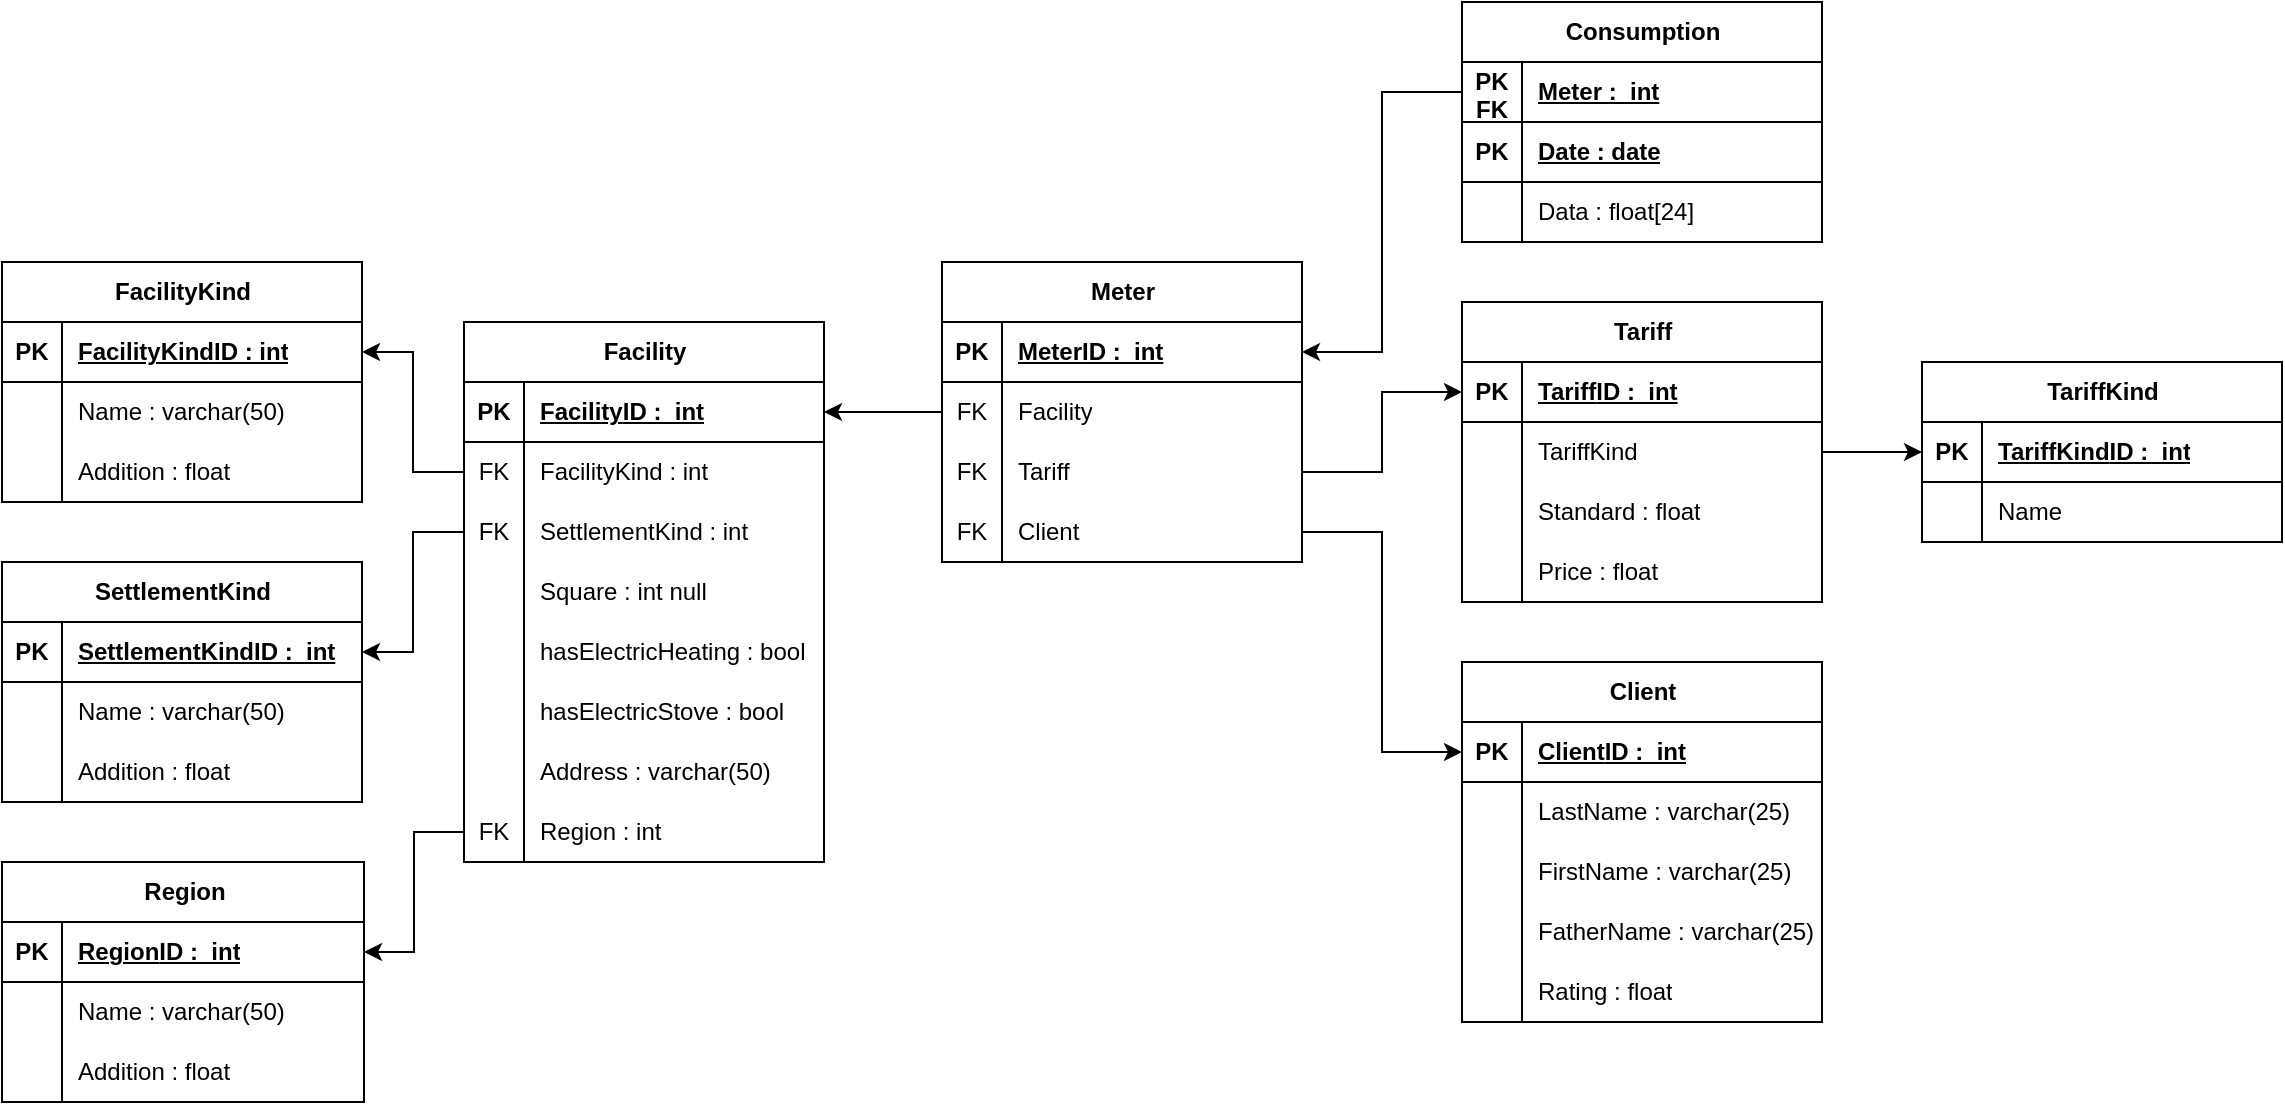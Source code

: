 <mxfile version="24.7.17">
  <diagram name="Page-1" id="UQAbrRhBFyE455EiZPn5">
    <mxGraphModel dx="1886" dy="937" grid="1" gridSize="10" guides="1" tooltips="1" connect="1" arrows="1" fold="1" page="1" pageScale="1" pageWidth="1500" pageHeight="750" math="0" shadow="0">
      <root>
        <mxCell id="0" />
        <mxCell id="1" parent="0" />
        <mxCell id="2frDfOVGA45sdKtEzAZR-1" value="Facility" style="shape=table;startSize=30;container=1;collapsible=1;childLayout=tableLayout;fixedRows=1;rowLines=0;fontStyle=1;align=center;resizeLast=1;html=1;" parent="1" vertex="1">
          <mxGeometry x="391" y="240" width="180" height="270" as="geometry" />
        </mxCell>
        <mxCell id="2frDfOVGA45sdKtEzAZR-2" value="" style="shape=tableRow;horizontal=0;startSize=0;swimlaneHead=0;swimlaneBody=0;fillColor=none;collapsible=0;dropTarget=0;points=[[0,0.5],[1,0.5]];portConstraint=eastwest;top=0;left=0;right=0;bottom=1;" parent="2frDfOVGA45sdKtEzAZR-1" vertex="1">
          <mxGeometry y="30" width="180" height="30" as="geometry" />
        </mxCell>
        <mxCell id="2frDfOVGA45sdKtEzAZR-3" value="PK" style="shape=partialRectangle;connectable=0;fillColor=none;top=0;left=0;bottom=0;right=0;fontStyle=1;overflow=hidden;whiteSpace=wrap;html=1;" parent="2frDfOVGA45sdKtEzAZR-2" vertex="1">
          <mxGeometry width="30" height="30" as="geometry">
            <mxRectangle width="30" height="30" as="alternateBounds" />
          </mxGeometry>
        </mxCell>
        <mxCell id="2frDfOVGA45sdKtEzAZR-4" value="&lt;span style=&quot;text-align: center; text-wrap: nowrap;&quot;&gt;Facility&lt;/span&gt;ID :&amp;nbsp;&amp;nbsp;int" style="shape=partialRectangle;connectable=0;fillColor=none;top=0;left=0;bottom=0;right=0;align=left;spacingLeft=6;fontStyle=5;overflow=hidden;whiteSpace=wrap;html=1;" parent="2frDfOVGA45sdKtEzAZR-2" vertex="1">
          <mxGeometry x="30" width="150" height="30" as="geometry">
            <mxRectangle width="150" height="30" as="alternateBounds" />
          </mxGeometry>
        </mxCell>
        <mxCell id="2frDfOVGA45sdKtEzAZR-127" style="shape=tableRow;horizontal=0;startSize=0;swimlaneHead=0;swimlaneBody=0;fillColor=none;collapsible=0;dropTarget=0;points=[[0,0.5],[1,0.5]];portConstraint=eastwest;top=0;left=0;right=0;bottom=0;" parent="2frDfOVGA45sdKtEzAZR-1" vertex="1">
          <mxGeometry y="60" width="180" height="30" as="geometry" />
        </mxCell>
        <mxCell id="2frDfOVGA45sdKtEzAZR-128" value="FK" style="shape=partialRectangle;connectable=0;fillColor=none;top=0;left=0;bottom=0;right=0;editable=1;overflow=hidden;whiteSpace=wrap;html=1;" parent="2frDfOVGA45sdKtEzAZR-127" vertex="1">
          <mxGeometry width="30" height="30" as="geometry">
            <mxRectangle width="30" height="30" as="alternateBounds" />
          </mxGeometry>
        </mxCell>
        <mxCell id="2frDfOVGA45sdKtEzAZR-129" value="&lt;span style=&quot;text-align: center; text-wrap: nowrap;&quot;&gt;FacilityKind&lt;/span&gt;&amp;nbsp;: int" style="shape=partialRectangle;connectable=0;fillColor=none;top=0;left=0;bottom=0;right=0;align=left;spacingLeft=6;overflow=hidden;whiteSpace=wrap;html=1;" parent="2frDfOVGA45sdKtEzAZR-127" vertex="1">
          <mxGeometry x="30" width="150" height="30" as="geometry">
            <mxRectangle width="150" height="30" as="alternateBounds" />
          </mxGeometry>
        </mxCell>
        <mxCell id="2frDfOVGA45sdKtEzAZR-130" style="shape=tableRow;horizontal=0;startSize=0;swimlaneHead=0;swimlaneBody=0;fillColor=none;collapsible=0;dropTarget=0;points=[[0,0.5],[1,0.5]];portConstraint=eastwest;top=0;left=0;right=0;bottom=0;" parent="2frDfOVGA45sdKtEzAZR-1" vertex="1">
          <mxGeometry y="90" width="180" height="30" as="geometry" />
        </mxCell>
        <mxCell id="2frDfOVGA45sdKtEzAZR-131" value="FK" style="shape=partialRectangle;connectable=0;fillColor=none;top=0;left=0;bottom=0;right=0;editable=1;overflow=hidden;whiteSpace=wrap;html=1;" parent="2frDfOVGA45sdKtEzAZR-130" vertex="1">
          <mxGeometry width="30" height="30" as="geometry">
            <mxRectangle width="30" height="30" as="alternateBounds" />
          </mxGeometry>
        </mxCell>
        <mxCell id="2frDfOVGA45sdKtEzAZR-132" value="SettlementKind : int" style="shape=partialRectangle;connectable=0;fillColor=none;top=0;left=0;bottom=0;right=0;align=left;spacingLeft=6;overflow=hidden;whiteSpace=wrap;html=1;" parent="2frDfOVGA45sdKtEzAZR-130" vertex="1">
          <mxGeometry x="30" width="150" height="30" as="geometry">
            <mxRectangle width="150" height="30" as="alternateBounds" />
          </mxGeometry>
        </mxCell>
        <mxCell id="2frDfOVGA45sdKtEzAZR-11" value="" style="shape=tableRow;horizontal=0;startSize=0;swimlaneHead=0;swimlaneBody=0;fillColor=none;collapsible=0;dropTarget=0;points=[[0,0.5],[1,0.5]];portConstraint=eastwest;top=0;left=0;right=0;bottom=0;" parent="2frDfOVGA45sdKtEzAZR-1" vertex="1">
          <mxGeometry y="120" width="180" height="30" as="geometry" />
        </mxCell>
        <mxCell id="2frDfOVGA45sdKtEzAZR-12" value="" style="shape=partialRectangle;connectable=0;fillColor=none;top=0;left=0;bottom=0;right=0;editable=1;overflow=hidden;whiteSpace=wrap;html=1;" parent="2frDfOVGA45sdKtEzAZR-11" vertex="1">
          <mxGeometry width="30" height="30" as="geometry">
            <mxRectangle width="30" height="30" as="alternateBounds" />
          </mxGeometry>
        </mxCell>
        <mxCell id="2frDfOVGA45sdKtEzAZR-13" value="Square : int null" style="shape=partialRectangle;connectable=0;fillColor=none;top=0;left=0;bottom=0;right=0;align=left;spacingLeft=6;overflow=hidden;whiteSpace=wrap;html=1;" parent="2frDfOVGA45sdKtEzAZR-11" vertex="1">
          <mxGeometry x="30" width="150" height="30" as="geometry">
            <mxRectangle width="150" height="30" as="alternateBounds" />
          </mxGeometry>
        </mxCell>
        <mxCell id="YYOuFZ6g-Lg_segpM39G-59" style="shape=tableRow;horizontal=0;startSize=0;swimlaneHead=0;swimlaneBody=0;fillColor=none;collapsible=0;dropTarget=0;points=[[0,0.5],[1,0.5]];portConstraint=eastwest;top=0;left=0;right=0;bottom=0;" parent="2frDfOVGA45sdKtEzAZR-1" vertex="1">
          <mxGeometry y="150" width="180" height="30" as="geometry" />
        </mxCell>
        <mxCell id="YYOuFZ6g-Lg_segpM39G-60" style="shape=partialRectangle;connectable=0;fillColor=none;top=0;left=0;bottom=0;right=0;editable=1;overflow=hidden;whiteSpace=wrap;html=1;" parent="YYOuFZ6g-Lg_segpM39G-59" vertex="1">
          <mxGeometry width="30" height="30" as="geometry">
            <mxRectangle width="30" height="30" as="alternateBounds" />
          </mxGeometry>
        </mxCell>
        <mxCell id="YYOuFZ6g-Lg_segpM39G-61" value="hasElectricHeating : bool" style="shape=partialRectangle;connectable=0;fillColor=none;top=0;left=0;bottom=0;right=0;align=left;spacingLeft=6;overflow=hidden;whiteSpace=wrap;html=1;" parent="YYOuFZ6g-Lg_segpM39G-59" vertex="1">
          <mxGeometry x="30" width="150" height="30" as="geometry">
            <mxRectangle width="150" height="30" as="alternateBounds" />
          </mxGeometry>
        </mxCell>
        <mxCell id="YYOuFZ6g-Lg_segpM39G-56" style="shape=tableRow;horizontal=0;startSize=0;swimlaneHead=0;swimlaneBody=0;fillColor=none;collapsible=0;dropTarget=0;points=[[0,0.5],[1,0.5]];portConstraint=eastwest;top=0;left=0;right=0;bottom=0;" parent="2frDfOVGA45sdKtEzAZR-1" vertex="1">
          <mxGeometry y="180" width="180" height="30" as="geometry" />
        </mxCell>
        <mxCell id="YYOuFZ6g-Lg_segpM39G-57" style="shape=partialRectangle;connectable=0;fillColor=none;top=0;left=0;bottom=0;right=0;editable=1;overflow=hidden;whiteSpace=wrap;html=1;" parent="YYOuFZ6g-Lg_segpM39G-56" vertex="1">
          <mxGeometry width="30" height="30" as="geometry">
            <mxRectangle width="30" height="30" as="alternateBounds" />
          </mxGeometry>
        </mxCell>
        <mxCell id="YYOuFZ6g-Lg_segpM39G-58" value="hasElectricStove : bool" style="shape=partialRectangle;connectable=0;fillColor=none;top=0;left=0;bottom=0;right=0;align=left;spacingLeft=6;overflow=hidden;whiteSpace=wrap;html=1;" parent="YYOuFZ6g-Lg_segpM39G-56" vertex="1">
          <mxGeometry x="30" width="150" height="30" as="geometry">
            <mxRectangle width="150" height="30" as="alternateBounds" />
          </mxGeometry>
        </mxCell>
        <mxCell id="2frDfOVGA45sdKtEzAZR-8" value="" style="shape=tableRow;horizontal=0;startSize=0;swimlaneHead=0;swimlaneBody=0;fillColor=none;collapsible=0;dropTarget=0;points=[[0,0.5],[1,0.5]];portConstraint=eastwest;top=0;left=0;right=0;bottom=0;" parent="2frDfOVGA45sdKtEzAZR-1" vertex="1">
          <mxGeometry y="210" width="180" height="30" as="geometry" />
        </mxCell>
        <mxCell id="2frDfOVGA45sdKtEzAZR-9" value="" style="shape=partialRectangle;connectable=0;fillColor=none;top=0;left=0;bottom=0;right=0;editable=1;overflow=hidden;whiteSpace=wrap;html=1;" parent="2frDfOVGA45sdKtEzAZR-8" vertex="1">
          <mxGeometry width="30" height="30" as="geometry">
            <mxRectangle width="30" height="30" as="alternateBounds" />
          </mxGeometry>
        </mxCell>
        <mxCell id="2frDfOVGA45sdKtEzAZR-10" value="Address : varchar(50)" style="shape=partialRectangle;connectable=0;fillColor=none;top=0;left=0;bottom=0;right=0;align=left;spacingLeft=6;overflow=hidden;whiteSpace=wrap;html=1;" parent="2frDfOVGA45sdKtEzAZR-8" vertex="1">
          <mxGeometry x="30" width="150" height="30" as="geometry">
            <mxRectangle width="150" height="30" as="alternateBounds" />
          </mxGeometry>
        </mxCell>
        <mxCell id="YYOuFZ6g-Lg_segpM39G-45" style="shape=tableRow;horizontal=0;startSize=0;swimlaneHead=0;swimlaneBody=0;fillColor=none;collapsible=0;dropTarget=0;points=[[0,0.5],[1,0.5]];portConstraint=eastwest;top=0;left=0;right=0;bottom=0;" parent="2frDfOVGA45sdKtEzAZR-1" vertex="1">
          <mxGeometry y="240" width="180" height="30" as="geometry" />
        </mxCell>
        <mxCell id="YYOuFZ6g-Lg_segpM39G-46" value="FK" style="shape=partialRectangle;connectable=0;fillColor=none;top=0;left=0;bottom=0;right=0;editable=1;overflow=hidden;whiteSpace=wrap;html=1;" parent="YYOuFZ6g-Lg_segpM39G-45" vertex="1">
          <mxGeometry width="30" height="30" as="geometry">
            <mxRectangle width="30" height="30" as="alternateBounds" />
          </mxGeometry>
        </mxCell>
        <mxCell id="YYOuFZ6g-Lg_segpM39G-47" value="Region : int" style="shape=partialRectangle;connectable=0;fillColor=none;top=0;left=0;bottom=0;right=0;align=left;spacingLeft=6;overflow=hidden;whiteSpace=wrap;html=1;" parent="YYOuFZ6g-Lg_segpM39G-45" vertex="1">
          <mxGeometry x="30" width="150" height="30" as="geometry">
            <mxRectangle width="150" height="30" as="alternateBounds" />
          </mxGeometry>
        </mxCell>
        <mxCell id="2frDfOVGA45sdKtEzAZR-14" value="Client" style="shape=table;startSize=30;container=1;collapsible=1;childLayout=tableLayout;fixedRows=1;rowLines=0;fontStyle=1;align=center;resizeLast=1;html=1;" parent="1" vertex="1">
          <mxGeometry x="890" y="410" width="180" height="180" as="geometry" />
        </mxCell>
        <mxCell id="2frDfOVGA45sdKtEzAZR-15" value="" style="shape=tableRow;horizontal=0;startSize=0;swimlaneHead=0;swimlaneBody=0;fillColor=none;collapsible=0;dropTarget=0;points=[[0,0.5],[1,0.5]];portConstraint=eastwest;top=0;left=0;right=0;bottom=1;" parent="2frDfOVGA45sdKtEzAZR-14" vertex="1">
          <mxGeometry y="30" width="180" height="30" as="geometry" />
        </mxCell>
        <mxCell id="2frDfOVGA45sdKtEzAZR-16" value="PK" style="shape=partialRectangle;connectable=0;fillColor=none;top=0;left=0;bottom=0;right=0;fontStyle=1;overflow=hidden;whiteSpace=wrap;html=1;" parent="2frDfOVGA45sdKtEzAZR-15" vertex="1">
          <mxGeometry width="30" height="30" as="geometry">
            <mxRectangle width="30" height="30" as="alternateBounds" />
          </mxGeometry>
        </mxCell>
        <mxCell id="2frDfOVGA45sdKtEzAZR-17" value="&lt;span style=&quot;text-align: center; text-wrap: nowrap;&quot;&gt;Client&lt;/span&gt;ID :&amp;nbsp;&amp;nbsp;int" style="shape=partialRectangle;connectable=0;fillColor=none;top=0;left=0;bottom=0;right=0;align=left;spacingLeft=6;fontStyle=5;overflow=hidden;whiteSpace=wrap;html=1;" parent="2frDfOVGA45sdKtEzAZR-15" vertex="1">
          <mxGeometry x="30" width="150" height="30" as="geometry">
            <mxRectangle width="150" height="30" as="alternateBounds" />
          </mxGeometry>
        </mxCell>
        <mxCell id="CXn5v3xnZE6HVGpQ3dWb-7" style="shape=tableRow;horizontal=0;startSize=0;swimlaneHead=0;swimlaneBody=0;fillColor=none;collapsible=0;dropTarget=0;points=[[0,0.5],[1,0.5]];portConstraint=eastwest;top=0;left=0;right=0;bottom=0;" parent="2frDfOVGA45sdKtEzAZR-14" vertex="1">
          <mxGeometry y="60" width="180" height="30" as="geometry" />
        </mxCell>
        <mxCell id="CXn5v3xnZE6HVGpQ3dWb-8" style="shape=partialRectangle;connectable=0;fillColor=none;top=0;left=0;bottom=0;right=0;editable=1;overflow=hidden;whiteSpace=wrap;html=1;" parent="CXn5v3xnZE6HVGpQ3dWb-7" vertex="1">
          <mxGeometry width="30" height="30" as="geometry">
            <mxRectangle width="30" height="30" as="alternateBounds" />
          </mxGeometry>
        </mxCell>
        <mxCell id="CXn5v3xnZE6HVGpQ3dWb-9" value="LastName : varchar(25)" style="shape=partialRectangle;connectable=0;fillColor=none;top=0;left=0;bottom=0;right=0;align=left;spacingLeft=6;overflow=hidden;whiteSpace=wrap;html=1;" parent="CXn5v3xnZE6HVGpQ3dWb-7" vertex="1">
          <mxGeometry x="30" width="150" height="30" as="geometry">
            <mxRectangle width="150" height="30" as="alternateBounds" />
          </mxGeometry>
        </mxCell>
        <mxCell id="CXn5v3xnZE6HVGpQ3dWb-4" style="shape=tableRow;horizontal=0;startSize=0;swimlaneHead=0;swimlaneBody=0;fillColor=none;collapsible=0;dropTarget=0;points=[[0,0.5],[1,0.5]];portConstraint=eastwest;top=0;left=0;right=0;bottom=0;" parent="2frDfOVGA45sdKtEzAZR-14" vertex="1">
          <mxGeometry y="90" width="180" height="30" as="geometry" />
        </mxCell>
        <mxCell id="CXn5v3xnZE6HVGpQ3dWb-5" style="shape=partialRectangle;connectable=0;fillColor=none;top=0;left=0;bottom=0;right=0;editable=1;overflow=hidden;whiteSpace=wrap;html=1;" parent="CXn5v3xnZE6HVGpQ3dWb-4" vertex="1">
          <mxGeometry width="30" height="30" as="geometry">
            <mxRectangle width="30" height="30" as="alternateBounds" />
          </mxGeometry>
        </mxCell>
        <mxCell id="CXn5v3xnZE6HVGpQ3dWb-6" value="FirstName : varchar(25)" style="shape=partialRectangle;connectable=0;fillColor=none;top=0;left=0;bottom=0;right=0;align=left;spacingLeft=6;overflow=hidden;whiteSpace=wrap;html=1;" parent="CXn5v3xnZE6HVGpQ3dWb-4" vertex="1">
          <mxGeometry x="30" width="150" height="30" as="geometry">
            <mxRectangle width="150" height="30" as="alternateBounds" />
          </mxGeometry>
        </mxCell>
        <mxCell id="CXn5v3xnZE6HVGpQ3dWb-1" style="shape=tableRow;horizontal=0;startSize=0;swimlaneHead=0;swimlaneBody=0;fillColor=none;collapsible=0;dropTarget=0;points=[[0,0.5],[1,0.5]];portConstraint=eastwest;top=0;left=0;right=0;bottom=0;" parent="2frDfOVGA45sdKtEzAZR-14" vertex="1">
          <mxGeometry y="120" width="180" height="30" as="geometry" />
        </mxCell>
        <mxCell id="CXn5v3xnZE6HVGpQ3dWb-2" style="shape=partialRectangle;connectable=0;fillColor=none;top=0;left=0;bottom=0;right=0;editable=1;overflow=hidden;whiteSpace=wrap;html=1;" parent="CXn5v3xnZE6HVGpQ3dWb-1" vertex="1">
          <mxGeometry width="30" height="30" as="geometry">
            <mxRectangle width="30" height="30" as="alternateBounds" />
          </mxGeometry>
        </mxCell>
        <mxCell id="CXn5v3xnZE6HVGpQ3dWb-3" value="FatherName : varchar(25)" style="shape=partialRectangle;connectable=0;fillColor=none;top=0;left=0;bottom=0;right=0;align=left;spacingLeft=6;overflow=hidden;whiteSpace=wrap;html=1;" parent="CXn5v3xnZE6HVGpQ3dWb-1" vertex="1">
          <mxGeometry x="30" width="150" height="30" as="geometry">
            <mxRectangle width="150" height="30" as="alternateBounds" />
          </mxGeometry>
        </mxCell>
        <mxCell id="2frDfOVGA45sdKtEzAZR-21" value="" style="shape=tableRow;horizontal=0;startSize=0;swimlaneHead=0;swimlaneBody=0;fillColor=none;collapsible=0;dropTarget=0;points=[[0,0.5],[1,0.5]];portConstraint=eastwest;top=0;left=0;right=0;bottom=0;" parent="2frDfOVGA45sdKtEzAZR-14" vertex="1">
          <mxGeometry y="150" width="180" height="30" as="geometry" />
        </mxCell>
        <mxCell id="2frDfOVGA45sdKtEzAZR-22" value="" style="shape=partialRectangle;connectable=0;fillColor=none;top=0;left=0;bottom=0;right=0;editable=1;overflow=hidden;whiteSpace=wrap;html=1;" parent="2frDfOVGA45sdKtEzAZR-21" vertex="1">
          <mxGeometry width="30" height="30" as="geometry">
            <mxRectangle width="30" height="30" as="alternateBounds" />
          </mxGeometry>
        </mxCell>
        <mxCell id="2frDfOVGA45sdKtEzAZR-23" value="Rating : float" style="shape=partialRectangle;connectable=0;fillColor=none;top=0;left=0;bottom=0;right=0;align=left;spacingLeft=6;overflow=hidden;whiteSpace=wrap;html=1;" parent="2frDfOVGA45sdKtEzAZR-21" vertex="1">
          <mxGeometry x="30" width="150" height="30" as="geometry">
            <mxRectangle width="150" height="30" as="alternateBounds" />
          </mxGeometry>
        </mxCell>
        <mxCell id="2frDfOVGA45sdKtEzAZR-27" value="&lt;span style=&quot;background-color: initial;&quot;&gt;Meter&lt;/span&gt;" style="shape=table;startSize=30;container=1;collapsible=1;childLayout=tableLayout;fixedRows=1;rowLines=0;fontStyle=1;align=center;resizeLast=1;html=1;" parent="1" vertex="1">
          <mxGeometry x="630" y="210" width="180" height="150" as="geometry" />
        </mxCell>
        <mxCell id="2frDfOVGA45sdKtEzAZR-28" value="" style="shape=tableRow;horizontal=0;startSize=0;swimlaneHead=0;swimlaneBody=0;fillColor=none;collapsible=0;dropTarget=0;points=[[0,0.5],[1,0.5]];portConstraint=eastwest;top=0;left=0;right=0;bottom=1;" parent="2frDfOVGA45sdKtEzAZR-27" vertex="1">
          <mxGeometry y="30" width="180" height="30" as="geometry" />
        </mxCell>
        <mxCell id="2frDfOVGA45sdKtEzAZR-29" value="PK" style="shape=partialRectangle;connectable=0;fillColor=none;top=0;left=0;bottom=0;right=0;fontStyle=1;overflow=hidden;whiteSpace=wrap;html=1;" parent="2frDfOVGA45sdKtEzAZR-28" vertex="1">
          <mxGeometry width="30" height="30" as="geometry">
            <mxRectangle width="30" height="30" as="alternateBounds" />
          </mxGeometry>
        </mxCell>
        <mxCell id="2frDfOVGA45sdKtEzAZR-30" value="&lt;span style=&quot;text-align: center; text-wrap: nowrap;&quot;&gt;Meter&lt;/span&gt;ID :&amp;nbsp;&amp;nbsp;int" style="shape=partialRectangle;connectable=0;fillColor=none;top=0;left=0;bottom=0;right=0;align=left;spacingLeft=6;fontStyle=5;overflow=hidden;whiteSpace=wrap;html=1;" parent="2frDfOVGA45sdKtEzAZR-28" vertex="1">
          <mxGeometry x="30" width="150" height="30" as="geometry">
            <mxRectangle width="150" height="30" as="alternateBounds" />
          </mxGeometry>
        </mxCell>
        <mxCell id="YYOuFZ6g-Lg_segpM39G-39" style="shape=tableRow;horizontal=0;startSize=0;swimlaneHead=0;swimlaneBody=0;fillColor=none;collapsible=0;dropTarget=0;points=[[0,0.5],[1,0.5]];portConstraint=eastwest;top=0;left=0;right=0;bottom=0;" parent="2frDfOVGA45sdKtEzAZR-27" vertex="1">
          <mxGeometry y="60" width="180" height="30" as="geometry" />
        </mxCell>
        <mxCell id="YYOuFZ6g-Lg_segpM39G-40" value="FK" style="shape=partialRectangle;connectable=0;fillColor=none;top=0;left=0;bottom=0;right=0;editable=1;overflow=hidden;whiteSpace=wrap;html=1;" parent="YYOuFZ6g-Lg_segpM39G-39" vertex="1">
          <mxGeometry width="30" height="30" as="geometry">
            <mxRectangle width="30" height="30" as="alternateBounds" />
          </mxGeometry>
        </mxCell>
        <mxCell id="YYOuFZ6g-Lg_segpM39G-41" value="&lt;span style=&quot;text-align: center; text-wrap: nowrap;&quot;&gt;Facility&lt;/span&gt;" style="shape=partialRectangle;connectable=0;fillColor=none;top=0;left=0;bottom=0;right=0;align=left;spacingLeft=6;overflow=hidden;whiteSpace=wrap;html=1;" parent="YYOuFZ6g-Lg_segpM39G-39" vertex="1">
          <mxGeometry x="30" width="150" height="30" as="geometry">
            <mxRectangle width="150" height="30" as="alternateBounds" />
          </mxGeometry>
        </mxCell>
        <mxCell id="YYOuFZ6g-Lg_segpM39G-121" style="shape=tableRow;horizontal=0;startSize=0;swimlaneHead=0;swimlaneBody=0;fillColor=none;collapsible=0;dropTarget=0;points=[[0,0.5],[1,0.5]];portConstraint=eastwest;top=0;left=0;right=0;bottom=0;" parent="2frDfOVGA45sdKtEzAZR-27" vertex="1">
          <mxGeometry y="90" width="180" height="30" as="geometry" />
        </mxCell>
        <mxCell id="YYOuFZ6g-Lg_segpM39G-122" value="FK" style="shape=partialRectangle;connectable=0;fillColor=none;top=0;left=0;bottom=0;right=0;editable=1;overflow=hidden;whiteSpace=wrap;html=1;" parent="YYOuFZ6g-Lg_segpM39G-121" vertex="1">
          <mxGeometry width="30" height="30" as="geometry">
            <mxRectangle width="30" height="30" as="alternateBounds" />
          </mxGeometry>
        </mxCell>
        <mxCell id="YYOuFZ6g-Lg_segpM39G-123" value="Tariff" style="shape=partialRectangle;connectable=0;fillColor=none;top=0;left=0;bottom=0;right=0;align=left;spacingLeft=6;overflow=hidden;whiteSpace=wrap;html=1;" parent="YYOuFZ6g-Lg_segpM39G-121" vertex="1">
          <mxGeometry x="30" width="150" height="30" as="geometry">
            <mxRectangle width="150" height="30" as="alternateBounds" />
          </mxGeometry>
        </mxCell>
        <mxCell id="YYOuFZ6g-Lg_segpM39G-36" style="shape=tableRow;horizontal=0;startSize=0;swimlaneHead=0;swimlaneBody=0;fillColor=none;collapsible=0;dropTarget=0;points=[[0,0.5],[1,0.5]];portConstraint=eastwest;top=0;left=0;right=0;bottom=0;" parent="2frDfOVGA45sdKtEzAZR-27" vertex="1">
          <mxGeometry y="120" width="180" height="30" as="geometry" />
        </mxCell>
        <mxCell id="YYOuFZ6g-Lg_segpM39G-37" value="FK" style="shape=partialRectangle;connectable=0;fillColor=none;top=0;left=0;bottom=0;right=0;editable=1;overflow=hidden;whiteSpace=wrap;html=1;" parent="YYOuFZ6g-Lg_segpM39G-36" vertex="1">
          <mxGeometry width="30" height="30" as="geometry">
            <mxRectangle width="30" height="30" as="alternateBounds" />
          </mxGeometry>
        </mxCell>
        <mxCell id="YYOuFZ6g-Lg_segpM39G-38" value="Client" style="shape=partialRectangle;connectable=0;fillColor=none;top=0;left=0;bottom=0;right=0;align=left;spacingLeft=6;overflow=hidden;whiteSpace=wrap;html=1;" parent="YYOuFZ6g-Lg_segpM39G-36" vertex="1">
          <mxGeometry x="30" width="150" height="30" as="geometry">
            <mxRectangle width="150" height="30" as="alternateBounds" />
          </mxGeometry>
        </mxCell>
        <mxCell id="2frDfOVGA45sdKtEzAZR-53" value="Region" style="shape=table;startSize=30;container=1;collapsible=1;childLayout=tableLayout;fixedRows=1;rowLines=0;fontStyle=1;align=center;resizeLast=1;html=1;" parent="1" vertex="1">
          <mxGeometry x="160" y="510" width="181" height="120" as="geometry" />
        </mxCell>
        <mxCell id="2frDfOVGA45sdKtEzAZR-54" value="" style="shape=tableRow;horizontal=0;startSize=0;swimlaneHead=0;swimlaneBody=0;fillColor=none;collapsible=0;dropTarget=0;points=[[0,0.5],[1,0.5]];portConstraint=eastwest;top=0;left=0;right=0;bottom=1;" parent="2frDfOVGA45sdKtEzAZR-53" vertex="1">
          <mxGeometry y="30" width="181" height="30" as="geometry" />
        </mxCell>
        <mxCell id="2frDfOVGA45sdKtEzAZR-55" value="PK" style="shape=partialRectangle;connectable=0;fillColor=none;top=0;left=0;bottom=0;right=0;fontStyle=1;overflow=hidden;whiteSpace=wrap;html=1;" parent="2frDfOVGA45sdKtEzAZR-54" vertex="1">
          <mxGeometry width="30" height="30" as="geometry">
            <mxRectangle width="30" height="30" as="alternateBounds" />
          </mxGeometry>
        </mxCell>
        <mxCell id="2frDfOVGA45sdKtEzAZR-56" value="&lt;span style=&quot;text-align: center; text-wrap: nowrap;&quot;&gt;Region&lt;/span&gt;ID :&amp;nbsp;&amp;nbsp;int" style="shape=partialRectangle;connectable=0;fillColor=none;top=0;left=0;bottom=0;right=0;align=left;spacingLeft=6;fontStyle=5;overflow=hidden;whiteSpace=wrap;html=1;" parent="2frDfOVGA45sdKtEzAZR-54" vertex="1">
          <mxGeometry x="30" width="151" height="30" as="geometry">
            <mxRectangle width="151" height="30" as="alternateBounds" />
          </mxGeometry>
        </mxCell>
        <mxCell id="2frDfOVGA45sdKtEzAZR-57" value="" style="shape=tableRow;horizontal=0;startSize=0;swimlaneHead=0;swimlaneBody=0;fillColor=none;collapsible=0;dropTarget=0;points=[[0,0.5],[1,0.5]];portConstraint=eastwest;top=0;left=0;right=0;bottom=0;" parent="2frDfOVGA45sdKtEzAZR-53" vertex="1">
          <mxGeometry y="60" width="181" height="30" as="geometry" />
        </mxCell>
        <mxCell id="2frDfOVGA45sdKtEzAZR-58" value="" style="shape=partialRectangle;connectable=0;fillColor=none;top=0;left=0;bottom=0;right=0;editable=1;overflow=hidden;whiteSpace=wrap;html=1;" parent="2frDfOVGA45sdKtEzAZR-57" vertex="1">
          <mxGeometry width="30" height="30" as="geometry">
            <mxRectangle width="30" height="30" as="alternateBounds" />
          </mxGeometry>
        </mxCell>
        <mxCell id="2frDfOVGA45sdKtEzAZR-59" value="Name&amp;nbsp;: varchar(50)" style="shape=partialRectangle;connectable=0;fillColor=none;top=0;left=0;bottom=0;right=0;align=left;spacingLeft=6;overflow=hidden;whiteSpace=wrap;html=1;" parent="2frDfOVGA45sdKtEzAZR-57" vertex="1">
          <mxGeometry x="30" width="151" height="30" as="geometry">
            <mxRectangle width="151" height="30" as="alternateBounds" />
          </mxGeometry>
        </mxCell>
        <mxCell id="CXn5v3xnZE6HVGpQ3dWb-64" style="shape=tableRow;horizontal=0;startSize=0;swimlaneHead=0;swimlaneBody=0;fillColor=none;collapsible=0;dropTarget=0;points=[[0,0.5],[1,0.5]];portConstraint=eastwest;top=0;left=0;right=0;bottom=0;" parent="2frDfOVGA45sdKtEzAZR-53" vertex="1">
          <mxGeometry y="90" width="181" height="30" as="geometry" />
        </mxCell>
        <mxCell id="CXn5v3xnZE6HVGpQ3dWb-65" style="shape=partialRectangle;connectable=0;fillColor=none;top=0;left=0;bottom=0;right=0;editable=1;overflow=hidden;whiteSpace=wrap;html=1;" parent="CXn5v3xnZE6HVGpQ3dWb-64" vertex="1">
          <mxGeometry width="30" height="30" as="geometry">
            <mxRectangle width="30" height="30" as="alternateBounds" />
          </mxGeometry>
        </mxCell>
        <mxCell id="CXn5v3xnZE6HVGpQ3dWb-66" value="Addition&amp;nbsp;: float" style="shape=partialRectangle;connectable=0;fillColor=none;top=0;left=0;bottom=0;right=0;align=left;spacingLeft=6;overflow=hidden;whiteSpace=wrap;html=1;" parent="CXn5v3xnZE6HVGpQ3dWb-64" vertex="1">
          <mxGeometry x="30" width="151" height="30" as="geometry">
            <mxRectangle width="151" height="30" as="alternateBounds" />
          </mxGeometry>
        </mxCell>
        <mxCell id="2frDfOVGA45sdKtEzAZR-149" style="edgeStyle=orthogonalEdgeStyle;rounded=0;orthogonalLoop=1;jettySize=auto;html=1;exitX=0;exitY=0.5;exitDx=0;exitDy=0;" parent="1" source="YYOuFZ6g-Lg_segpM39G-17" target="2frDfOVGA45sdKtEzAZR-28" edge="1">
          <mxGeometry relative="1" as="geometry" />
        </mxCell>
        <mxCell id="2frDfOVGA45sdKtEzAZR-136" value="&lt;span style=&quot;background-color: initial;&quot;&gt;Consumption&lt;/span&gt;" style="shape=table;startSize=30;container=1;collapsible=1;childLayout=tableLayout;fixedRows=1;rowLines=0;fontStyle=1;align=center;resizeLast=1;html=1;" parent="1" vertex="1">
          <mxGeometry x="890" y="80" width="180" height="120" as="geometry" />
        </mxCell>
        <mxCell id="YYOuFZ6g-Lg_segpM39G-17" style="shape=tableRow;horizontal=0;startSize=0;swimlaneHead=0;swimlaneBody=0;fillColor=none;collapsible=0;dropTarget=0;points=[[0,0.5],[1,0.5]];portConstraint=eastwest;top=0;left=0;right=0;bottom=1;" parent="2frDfOVGA45sdKtEzAZR-136" vertex="1">
          <mxGeometry y="30" width="180" height="30" as="geometry" />
        </mxCell>
        <mxCell id="YYOuFZ6g-Lg_segpM39G-18" value="PK FK" style="shape=partialRectangle;connectable=0;fillColor=none;top=0;left=0;bottom=0;right=0;fontStyle=1;overflow=hidden;whiteSpace=wrap;html=1;" parent="YYOuFZ6g-Lg_segpM39G-17" vertex="1">
          <mxGeometry width="30" height="30" as="geometry">
            <mxRectangle width="30" height="30" as="alternateBounds" />
          </mxGeometry>
        </mxCell>
        <mxCell id="YYOuFZ6g-Lg_segpM39G-19" value="&lt;u style=&quot;text-align: center; text-wrap: nowrap;&quot;&gt;Meter&amp;nbsp;&lt;/u&gt;:&amp;nbsp;&amp;nbsp;int" style="shape=partialRectangle;connectable=0;fillColor=none;top=0;left=0;bottom=0;right=0;align=left;spacingLeft=6;fontStyle=5;overflow=hidden;whiteSpace=wrap;html=1;" parent="YYOuFZ6g-Lg_segpM39G-17" vertex="1">
          <mxGeometry x="30" width="150" height="30" as="geometry">
            <mxRectangle width="150" height="30" as="alternateBounds" />
          </mxGeometry>
        </mxCell>
        <mxCell id="2frDfOVGA45sdKtEzAZR-137" value="" style="shape=tableRow;horizontal=0;startSize=0;swimlaneHead=0;swimlaneBody=0;fillColor=none;collapsible=0;dropTarget=0;points=[[0,0.5],[1,0.5]];portConstraint=eastwest;top=0;left=0;right=0;bottom=1;" parent="2frDfOVGA45sdKtEzAZR-136" vertex="1">
          <mxGeometry y="60" width="180" height="30" as="geometry" />
        </mxCell>
        <mxCell id="2frDfOVGA45sdKtEzAZR-138" value="PK" style="shape=partialRectangle;connectable=0;fillColor=none;top=0;left=0;bottom=0;right=0;fontStyle=1;overflow=hidden;whiteSpace=wrap;html=1;" parent="2frDfOVGA45sdKtEzAZR-137" vertex="1">
          <mxGeometry width="30" height="30" as="geometry">
            <mxRectangle width="30" height="30" as="alternateBounds" />
          </mxGeometry>
        </mxCell>
        <mxCell id="2frDfOVGA45sdKtEzAZR-139" value="&lt;b&gt;&lt;u&gt;Date : date&lt;/u&gt;&lt;/b&gt;" style="shape=partialRectangle;connectable=0;fillColor=none;top=0;left=0;bottom=0;right=0;align=left;spacingLeft=6;fontStyle=5;overflow=hidden;whiteSpace=wrap;html=1;" parent="2frDfOVGA45sdKtEzAZR-137" vertex="1">
          <mxGeometry x="30" width="150" height="30" as="geometry">
            <mxRectangle width="150" height="30" as="alternateBounds" />
          </mxGeometry>
        </mxCell>
        <mxCell id="2frDfOVGA45sdKtEzAZR-146" value="" style="shape=tableRow;horizontal=0;startSize=0;swimlaneHead=0;swimlaneBody=0;fillColor=none;collapsible=0;dropTarget=0;points=[[0,0.5],[1,0.5]];portConstraint=eastwest;top=0;left=0;right=0;bottom=0;" parent="2frDfOVGA45sdKtEzAZR-136" vertex="1">
          <mxGeometry y="90" width="180" height="30" as="geometry" />
        </mxCell>
        <mxCell id="2frDfOVGA45sdKtEzAZR-147" value="" style="shape=partialRectangle;connectable=0;fillColor=none;top=0;left=0;bottom=0;right=0;editable=1;overflow=hidden;whiteSpace=wrap;html=1;" parent="2frDfOVGA45sdKtEzAZR-146" vertex="1">
          <mxGeometry width="30" height="30" as="geometry">
            <mxRectangle width="30" height="30" as="alternateBounds" />
          </mxGeometry>
        </mxCell>
        <mxCell id="2frDfOVGA45sdKtEzAZR-148" value="Data : float[24]" style="shape=partialRectangle;connectable=0;fillColor=none;top=0;left=0;bottom=0;right=0;align=left;spacingLeft=6;overflow=hidden;whiteSpace=wrap;html=1;" parent="2frDfOVGA45sdKtEzAZR-146" vertex="1">
          <mxGeometry x="30" width="150" height="30" as="geometry">
            <mxRectangle width="150" height="30" as="alternateBounds" />
          </mxGeometry>
        </mxCell>
        <mxCell id="YYOuFZ6g-Lg_segpM39G-42" style="edgeStyle=orthogonalEdgeStyle;rounded=0;orthogonalLoop=1;jettySize=auto;html=1;" parent="1" source="YYOuFZ6g-Lg_segpM39G-39" target="2frDfOVGA45sdKtEzAZR-2" edge="1">
          <mxGeometry relative="1" as="geometry" />
        </mxCell>
        <mxCell id="YYOuFZ6g-Lg_segpM39G-54" style="edgeStyle=orthogonalEdgeStyle;rounded=0;orthogonalLoop=1;jettySize=auto;html=1;entryX=0;entryY=0.5;entryDx=0;entryDy=0;exitX=1;exitY=0.5;exitDx=0;exitDy=0;" parent="1" source="YYOuFZ6g-Lg_segpM39G-36" target="2frDfOVGA45sdKtEzAZR-15" edge="1">
          <mxGeometry relative="1" as="geometry" />
        </mxCell>
        <mxCell id="YYOuFZ6g-Lg_segpM39G-77" value="FacilityKind" style="shape=table;startSize=30;container=1;collapsible=1;childLayout=tableLayout;fixedRows=1;rowLines=0;fontStyle=1;align=center;resizeLast=1;html=1;" parent="1" vertex="1">
          <mxGeometry x="160" y="210" width="180" height="120" as="geometry" />
        </mxCell>
        <mxCell id="YYOuFZ6g-Lg_segpM39G-78" value="" style="shape=tableRow;horizontal=0;startSize=0;swimlaneHead=0;swimlaneBody=0;fillColor=none;collapsible=0;dropTarget=0;points=[[0,0.5],[1,0.5]];portConstraint=eastwest;top=0;left=0;right=0;bottom=1;" parent="YYOuFZ6g-Lg_segpM39G-77" vertex="1">
          <mxGeometry y="30" width="180" height="30" as="geometry" />
        </mxCell>
        <mxCell id="YYOuFZ6g-Lg_segpM39G-79" value="PK" style="shape=partialRectangle;connectable=0;fillColor=none;top=0;left=0;bottom=0;right=0;fontStyle=1;overflow=hidden;whiteSpace=wrap;html=1;" parent="YYOuFZ6g-Lg_segpM39G-78" vertex="1">
          <mxGeometry width="30" height="30" as="geometry">
            <mxRectangle width="30" height="30" as="alternateBounds" />
          </mxGeometry>
        </mxCell>
        <mxCell id="YYOuFZ6g-Lg_segpM39G-80" value="&lt;span style=&quot;text-align: center; text-wrap: nowrap;&quot;&gt;FacilityKind&lt;/span&gt;ID : int" style="shape=partialRectangle;connectable=0;fillColor=none;top=0;left=0;bottom=0;right=0;align=left;spacingLeft=6;fontStyle=5;overflow=hidden;whiteSpace=wrap;html=1;" parent="YYOuFZ6g-Lg_segpM39G-78" vertex="1">
          <mxGeometry x="30" width="150" height="30" as="geometry">
            <mxRectangle width="150" height="30" as="alternateBounds" />
          </mxGeometry>
        </mxCell>
        <mxCell id="YYOuFZ6g-Lg_segpM39G-81" value="" style="shape=tableRow;horizontal=0;startSize=0;swimlaneHead=0;swimlaneBody=0;fillColor=none;collapsible=0;dropTarget=0;points=[[0,0.5],[1,0.5]];portConstraint=eastwest;top=0;left=0;right=0;bottom=0;" parent="YYOuFZ6g-Lg_segpM39G-77" vertex="1">
          <mxGeometry y="60" width="180" height="30" as="geometry" />
        </mxCell>
        <mxCell id="YYOuFZ6g-Lg_segpM39G-82" value="" style="shape=partialRectangle;connectable=0;fillColor=none;top=0;left=0;bottom=0;right=0;editable=1;overflow=hidden;whiteSpace=wrap;html=1;" parent="YYOuFZ6g-Lg_segpM39G-81" vertex="1">
          <mxGeometry width="30" height="30" as="geometry">
            <mxRectangle width="30" height="30" as="alternateBounds" />
          </mxGeometry>
        </mxCell>
        <mxCell id="YYOuFZ6g-Lg_segpM39G-83" value="Name&amp;nbsp;: varchar(50)" style="shape=partialRectangle;connectable=0;fillColor=none;top=0;left=0;bottom=0;right=0;align=left;spacingLeft=6;overflow=hidden;whiteSpace=wrap;html=1;" parent="YYOuFZ6g-Lg_segpM39G-81" vertex="1">
          <mxGeometry x="30" width="150" height="30" as="geometry">
            <mxRectangle width="150" height="30" as="alternateBounds" />
          </mxGeometry>
        </mxCell>
        <mxCell id="CXn5v3xnZE6HVGpQ3dWb-58" style="shape=tableRow;horizontal=0;startSize=0;swimlaneHead=0;swimlaneBody=0;fillColor=none;collapsible=0;dropTarget=0;points=[[0,0.5],[1,0.5]];portConstraint=eastwest;top=0;left=0;right=0;bottom=0;" parent="YYOuFZ6g-Lg_segpM39G-77" vertex="1">
          <mxGeometry y="90" width="180" height="30" as="geometry" />
        </mxCell>
        <mxCell id="CXn5v3xnZE6HVGpQ3dWb-59" style="shape=partialRectangle;connectable=0;fillColor=none;top=0;left=0;bottom=0;right=0;editable=1;overflow=hidden;whiteSpace=wrap;html=1;" parent="CXn5v3xnZE6HVGpQ3dWb-58" vertex="1">
          <mxGeometry width="30" height="30" as="geometry">
            <mxRectangle width="30" height="30" as="alternateBounds" />
          </mxGeometry>
        </mxCell>
        <mxCell id="CXn5v3xnZE6HVGpQ3dWb-60" value="Addition : float" style="shape=partialRectangle;connectable=0;fillColor=none;top=0;left=0;bottom=0;right=0;align=left;spacingLeft=6;overflow=hidden;whiteSpace=wrap;html=1;" parent="CXn5v3xnZE6HVGpQ3dWb-58" vertex="1">
          <mxGeometry x="30" width="150" height="30" as="geometry">
            <mxRectangle width="150" height="30" as="alternateBounds" />
          </mxGeometry>
        </mxCell>
        <mxCell id="YYOuFZ6g-Lg_segpM39G-90" style="edgeStyle=orthogonalEdgeStyle;rounded=0;orthogonalLoop=1;jettySize=auto;html=1;entryX=1;entryY=0.5;entryDx=0;entryDy=0;" parent="1" source="2frDfOVGA45sdKtEzAZR-127" target="YYOuFZ6g-Lg_segpM39G-78" edge="1">
          <mxGeometry relative="1" as="geometry" />
        </mxCell>
        <mxCell id="YYOuFZ6g-Lg_segpM39G-91" value="&lt;span style=&quot;text-align: left; text-wrap: wrap;&quot;&gt;SettlementKind&lt;/span&gt;" style="shape=table;startSize=30;container=1;collapsible=1;childLayout=tableLayout;fixedRows=1;rowLines=0;fontStyle=1;align=center;resizeLast=1;html=1;" parent="1" vertex="1">
          <mxGeometry x="160" y="360" width="180" height="120" as="geometry" />
        </mxCell>
        <mxCell id="YYOuFZ6g-Lg_segpM39G-92" value="" style="shape=tableRow;horizontal=0;startSize=0;swimlaneHead=0;swimlaneBody=0;fillColor=none;collapsible=0;dropTarget=0;points=[[0,0.5],[1,0.5]];portConstraint=eastwest;top=0;left=0;right=0;bottom=1;" parent="YYOuFZ6g-Lg_segpM39G-91" vertex="1">
          <mxGeometry y="30" width="180" height="30" as="geometry" />
        </mxCell>
        <mxCell id="YYOuFZ6g-Lg_segpM39G-93" value="PK" style="shape=partialRectangle;connectable=0;fillColor=none;top=0;left=0;bottom=0;right=0;fontStyle=1;overflow=hidden;whiteSpace=wrap;html=1;" parent="YYOuFZ6g-Lg_segpM39G-92" vertex="1">
          <mxGeometry width="30" height="30" as="geometry">
            <mxRectangle width="30" height="30" as="alternateBounds" />
          </mxGeometry>
        </mxCell>
        <mxCell id="YYOuFZ6g-Lg_segpM39G-94" value="SettlementKindID :&amp;nbsp;&amp;nbsp;int" style="shape=partialRectangle;connectable=0;fillColor=none;top=0;left=0;bottom=0;right=0;align=left;spacingLeft=6;fontStyle=5;overflow=hidden;whiteSpace=wrap;html=1;" parent="YYOuFZ6g-Lg_segpM39G-92" vertex="1">
          <mxGeometry x="30" width="150" height="30" as="geometry">
            <mxRectangle width="150" height="30" as="alternateBounds" />
          </mxGeometry>
        </mxCell>
        <mxCell id="YYOuFZ6g-Lg_segpM39G-95" value="" style="shape=tableRow;horizontal=0;startSize=0;swimlaneHead=0;swimlaneBody=0;fillColor=none;collapsible=0;dropTarget=0;points=[[0,0.5],[1,0.5]];portConstraint=eastwest;top=0;left=0;right=0;bottom=0;" parent="YYOuFZ6g-Lg_segpM39G-91" vertex="1">
          <mxGeometry y="60" width="180" height="30" as="geometry" />
        </mxCell>
        <mxCell id="YYOuFZ6g-Lg_segpM39G-96" value="" style="shape=partialRectangle;connectable=0;fillColor=none;top=0;left=0;bottom=0;right=0;editable=1;overflow=hidden;whiteSpace=wrap;html=1;" parent="YYOuFZ6g-Lg_segpM39G-95" vertex="1">
          <mxGeometry width="30" height="30" as="geometry">
            <mxRectangle width="30" height="30" as="alternateBounds" />
          </mxGeometry>
        </mxCell>
        <mxCell id="YYOuFZ6g-Lg_segpM39G-97" value="Name&amp;nbsp;: varchar(50)" style="shape=partialRectangle;connectable=0;fillColor=none;top=0;left=0;bottom=0;right=0;align=left;spacingLeft=6;overflow=hidden;whiteSpace=wrap;html=1;" parent="YYOuFZ6g-Lg_segpM39G-95" vertex="1">
          <mxGeometry x="30" width="150" height="30" as="geometry">
            <mxRectangle width="150" height="30" as="alternateBounds" />
          </mxGeometry>
        </mxCell>
        <mxCell id="CXn5v3xnZE6HVGpQ3dWb-61" style="shape=tableRow;horizontal=0;startSize=0;swimlaneHead=0;swimlaneBody=0;fillColor=none;collapsible=0;dropTarget=0;points=[[0,0.5],[1,0.5]];portConstraint=eastwest;top=0;left=0;right=0;bottom=0;" parent="YYOuFZ6g-Lg_segpM39G-91" vertex="1">
          <mxGeometry y="90" width="180" height="30" as="geometry" />
        </mxCell>
        <mxCell id="CXn5v3xnZE6HVGpQ3dWb-62" style="shape=partialRectangle;connectable=0;fillColor=none;top=0;left=0;bottom=0;right=0;editable=1;overflow=hidden;whiteSpace=wrap;html=1;" parent="CXn5v3xnZE6HVGpQ3dWb-61" vertex="1">
          <mxGeometry width="30" height="30" as="geometry">
            <mxRectangle width="30" height="30" as="alternateBounds" />
          </mxGeometry>
        </mxCell>
        <mxCell id="CXn5v3xnZE6HVGpQ3dWb-63" value="Addition&amp;nbsp;: float" style="shape=partialRectangle;connectable=0;fillColor=none;top=0;left=0;bottom=0;right=0;align=left;spacingLeft=6;overflow=hidden;whiteSpace=wrap;html=1;" parent="CXn5v3xnZE6HVGpQ3dWb-61" vertex="1">
          <mxGeometry x="30" width="150" height="30" as="geometry">
            <mxRectangle width="150" height="30" as="alternateBounds" />
          </mxGeometry>
        </mxCell>
        <mxCell id="YYOuFZ6g-Lg_segpM39G-104" style="edgeStyle=orthogonalEdgeStyle;rounded=0;orthogonalLoop=1;jettySize=auto;html=1;entryX=1;entryY=0.5;entryDx=0;entryDy=0;" parent="1" source="2frDfOVGA45sdKtEzAZR-130" target="YYOuFZ6g-Lg_segpM39G-92" edge="1">
          <mxGeometry relative="1" as="geometry" />
        </mxCell>
        <mxCell id="YYOuFZ6g-Lg_segpM39G-108" value="TariffKind" style="shape=table;startSize=30;container=1;collapsible=1;childLayout=tableLayout;fixedRows=1;rowLines=0;fontStyle=1;align=center;resizeLast=1;html=1;" parent="1" vertex="1">
          <mxGeometry x="1120" y="260" width="180" height="90" as="geometry" />
        </mxCell>
        <mxCell id="YYOuFZ6g-Lg_segpM39G-109" value="" style="shape=tableRow;horizontal=0;startSize=0;swimlaneHead=0;swimlaneBody=0;fillColor=none;collapsible=0;dropTarget=0;points=[[0,0.5],[1,0.5]];portConstraint=eastwest;top=0;left=0;right=0;bottom=1;" parent="YYOuFZ6g-Lg_segpM39G-108" vertex="1">
          <mxGeometry y="30" width="180" height="30" as="geometry" />
        </mxCell>
        <mxCell id="YYOuFZ6g-Lg_segpM39G-110" value="PK" style="shape=partialRectangle;connectable=0;fillColor=none;top=0;left=0;bottom=0;right=0;fontStyle=1;overflow=hidden;whiteSpace=wrap;html=1;" parent="YYOuFZ6g-Lg_segpM39G-109" vertex="1">
          <mxGeometry width="30" height="30" as="geometry">
            <mxRectangle width="30" height="30" as="alternateBounds" />
          </mxGeometry>
        </mxCell>
        <mxCell id="YYOuFZ6g-Lg_segpM39G-111" value="&lt;span style=&quot;text-align: center; text-wrap: nowrap;&quot;&gt;TariffKind&lt;/span&gt;ID :&amp;nbsp;&amp;nbsp;int" style="shape=partialRectangle;connectable=0;fillColor=none;top=0;left=0;bottom=0;right=0;align=left;spacingLeft=6;fontStyle=5;overflow=hidden;whiteSpace=wrap;html=1;" parent="YYOuFZ6g-Lg_segpM39G-109" vertex="1">
          <mxGeometry x="30" width="150" height="30" as="geometry">
            <mxRectangle width="150" height="30" as="alternateBounds" />
          </mxGeometry>
        </mxCell>
        <mxCell id="YYOuFZ6g-Lg_segpM39G-112" value="" style="shape=tableRow;horizontal=0;startSize=0;swimlaneHead=0;swimlaneBody=0;fillColor=none;collapsible=0;dropTarget=0;points=[[0,0.5],[1,0.5]];portConstraint=eastwest;top=0;left=0;right=0;bottom=0;" parent="YYOuFZ6g-Lg_segpM39G-108" vertex="1">
          <mxGeometry y="60" width="180" height="30" as="geometry" />
        </mxCell>
        <mxCell id="YYOuFZ6g-Lg_segpM39G-113" value="" style="shape=partialRectangle;connectable=0;fillColor=none;top=0;left=0;bottom=0;right=0;editable=1;overflow=hidden;whiteSpace=wrap;html=1;" parent="YYOuFZ6g-Lg_segpM39G-112" vertex="1">
          <mxGeometry width="30" height="30" as="geometry">
            <mxRectangle width="30" height="30" as="alternateBounds" />
          </mxGeometry>
        </mxCell>
        <mxCell id="YYOuFZ6g-Lg_segpM39G-114" value="Name" style="shape=partialRectangle;connectable=0;fillColor=none;top=0;left=0;bottom=0;right=0;align=left;spacingLeft=6;overflow=hidden;whiteSpace=wrap;html=1;" parent="YYOuFZ6g-Lg_segpM39G-112" vertex="1">
          <mxGeometry x="30" width="150" height="30" as="geometry">
            <mxRectangle width="150" height="30" as="alternateBounds" />
          </mxGeometry>
        </mxCell>
        <mxCell id="CXn5v3xnZE6HVGpQ3dWb-41" style="edgeStyle=orthogonalEdgeStyle;rounded=0;orthogonalLoop=1;jettySize=auto;html=1;entryX=1;entryY=0.5;entryDx=0;entryDy=0;" parent="1" source="YYOuFZ6g-Lg_segpM39G-45" target="2frDfOVGA45sdKtEzAZR-54" edge="1">
          <mxGeometry relative="1" as="geometry" />
        </mxCell>
        <mxCell id="CXn5v3xnZE6HVGpQ3dWb-45" value="Tariff" style="shape=table;startSize=30;container=1;collapsible=1;childLayout=tableLayout;fixedRows=1;rowLines=0;fontStyle=1;align=center;resizeLast=1;html=1;" parent="1" vertex="1">
          <mxGeometry x="890" y="230" width="180" height="150" as="geometry" />
        </mxCell>
        <mxCell id="CXn5v3xnZE6HVGpQ3dWb-46" value="" style="shape=tableRow;horizontal=0;startSize=0;swimlaneHead=0;swimlaneBody=0;fillColor=none;collapsible=0;dropTarget=0;points=[[0,0.5],[1,0.5]];portConstraint=eastwest;top=0;left=0;right=0;bottom=1;" parent="CXn5v3xnZE6HVGpQ3dWb-45" vertex="1">
          <mxGeometry y="30" width="180" height="30" as="geometry" />
        </mxCell>
        <mxCell id="CXn5v3xnZE6HVGpQ3dWb-47" value="PK" style="shape=partialRectangle;connectable=0;fillColor=none;top=0;left=0;bottom=0;right=0;fontStyle=1;overflow=hidden;whiteSpace=wrap;html=1;" parent="CXn5v3xnZE6HVGpQ3dWb-46" vertex="1">
          <mxGeometry width="30" height="30" as="geometry">
            <mxRectangle width="30" height="30" as="alternateBounds" />
          </mxGeometry>
        </mxCell>
        <mxCell id="CXn5v3xnZE6HVGpQ3dWb-48" value="&lt;span style=&quot;text-align: center; text-wrap: nowrap;&quot;&gt;Tariff&lt;/span&gt;ID :&amp;nbsp;&amp;nbsp;int" style="shape=partialRectangle;connectable=0;fillColor=none;top=0;left=0;bottom=0;right=0;align=left;spacingLeft=6;fontStyle=5;overflow=hidden;whiteSpace=wrap;html=1;" parent="CXn5v3xnZE6HVGpQ3dWb-46" vertex="1">
          <mxGeometry x="30" width="150" height="30" as="geometry">
            <mxRectangle width="150" height="30" as="alternateBounds" />
          </mxGeometry>
        </mxCell>
        <mxCell id="CXn5v3xnZE6HVGpQ3dWb-49" value="" style="shape=tableRow;horizontal=0;startSize=0;swimlaneHead=0;swimlaneBody=0;fillColor=none;collapsible=0;dropTarget=0;points=[[0,0.5],[1,0.5]];portConstraint=eastwest;top=0;left=0;right=0;bottom=0;" parent="CXn5v3xnZE6HVGpQ3dWb-45" vertex="1">
          <mxGeometry y="60" width="180" height="30" as="geometry" />
        </mxCell>
        <mxCell id="CXn5v3xnZE6HVGpQ3dWb-50" value="" style="shape=partialRectangle;connectable=0;fillColor=none;top=0;left=0;bottom=0;right=0;editable=1;overflow=hidden;whiteSpace=wrap;html=1;" parent="CXn5v3xnZE6HVGpQ3dWb-49" vertex="1">
          <mxGeometry width="30" height="30" as="geometry">
            <mxRectangle width="30" height="30" as="alternateBounds" />
          </mxGeometry>
        </mxCell>
        <mxCell id="CXn5v3xnZE6HVGpQ3dWb-51" value="&lt;span style=&quot;text-align: center; text-wrap: nowrap;&quot;&gt;TariffKind&lt;/span&gt;" style="shape=partialRectangle;connectable=0;fillColor=none;top=0;left=0;bottom=0;right=0;align=left;spacingLeft=6;overflow=hidden;whiteSpace=wrap;html=1;" parent="CXn5v3xnZE6HVGpQ3dWb-49" vertex="1">
          <mxGeometry x="30" width="150" height="30" as="geometry">
            <mxRectangle width="150" height="30" as="alternateBounds" />
          </mxGeometry>
        </mxCell>
        <mxCell id="CXn5v3xnZE6HVGpQ3dWb-55" value="" style="shape=tableRow;horizontal=0;startSize=0;swimlaneHead=0;swimlaneBody=0;fillColor=none;collapsible=0;dropTarget=0;points=[[0,0.5],[1,0.5]];portConstraint=eastwest;top=0;left=0;right=0;bottom=0;" parent="CXn5v3xnZE6HVGpQ3dWb-45" vertex="1">
          <mxGeometry y="90" width="180" height="30" as="geometry" />
        </mxCell>
        <mxCell id="CXn5v3xnZE6HVGpQ3dWb-56" value="" style="shape=partialRectangle;connectable=0;fillColor=none;top=0;left=0;bottom=0;right=0;editable=1;overflow=hidden;whiteSpace=wrap;html=1;" parent="CXn5v3xnZE6HVGpQ3dWb-55" vertex="1">
          <mxGeometry width="30" height="30" as="geometry">
            <mxRectangle width="30" height="30" as="alternateBounds" />
          </mxGeometry>
        </mxCell>
        <mxCell id="CXn5v3xnZE6HVGpQ3dWb-57" value="Standard : float" style="shape=partialRectangle;connectable=0;fillColor=none;top=0;left=0;bottom=0;right=0;align=left;spacingLeft=6;overflow=hidden;whiteSpace=wrap;html=1;" parent="CXn5v3xnZE6HVGpQ3dWb-55" vertex="1">
          <mxGeometry x="30" width="150" height="30" as="geometry">
            <mxRectangle width="150" height="30" as="alternateBounds" />
          </mxGeometry>
        </mxCell>
        <mxCell id="CXn5v3xnZE6HVGpQ3dWb-42" style="shape=tableRow;horizontal=0;startSize=0;swimlaneHead=0;swimlaneBody=0;fillColor=none;collapsible=0;dropTarget=0;points=[[0,0.5],[1,0.5]];portConstraint=eastwest;top=0;left=0;right=0;bottom=0;" parent="CXn5v3xnZE6HVGpQ3dWb-45" vertex="1">
          <mxGeometry y="120" width="180" height="30" as="geometry" />
        </mxCell>
        <mxCell id="CXn5v3xnZE6HVGpQ3dWb-43" style="shape=partialRectangle;connectable=0;fillColor=none;top=0;left=0;bottom=0;right=0;editable=1;overflow=hidden;whiteSpace=wrap;html=1;" parent="CXn5v3xnZE6HVGpQ3dWb-42" vertex="1">
          <mxGeometry width="30" height="30" as="geometry">
            <mxRectangle width="30" height="30" as="alternateBounds" />
          </mxGeometry>
        </mxCell>
        <mxCell id="CXn5v3xnZE6HVGpQ3dWb-44" value="Price : float" style="shape=partialRectangle;connectable=0;fillColor=none;top=0;left=0;bottom=0;right=0;align=left;spacingLeft=6;overflow=hidden;whiteSpace=wrap;html=1;" parent="CXn5v3xnZE6HVGpQ3dWb-42" vertex="1">
          <mxGeometry x="30" width="150" height="30" as="geometry">
            <mxRectangle width="150" height="30" as="alternateBounds" />
          </mxGeometry>
        </mxCell>
        <mxCell id="CXn5v3xnZE6HVGpQ3dWb-94" style="edgeStyle=orthogonalEdgeStyle;rounded=0;orthogonalLoop=1;jettySize=auto;html=1;entryX=0;entryY=0.5;entryDx=0;entryDy=0;" parent="1" source="CXn5v3xnZE6HVGpQ3dWb-49" target="YYOuFZ6g-Lg_segpM39G-109" edge="1">
          <mxGeometry relative="1" as="geometry" />
        </mxCell>
        <mxCell id="CXn5v3xnZE6HVGpQ3dWb-95" style="edgeStyle=orthogonalEdgeStyle;rounded=0;orthogonalLoop=1;jettySize=auto;html=1;entryX=0;entryY=0.5;entryDx=0;entryDy=0;" parent="1" source="YYOuFZ6g-Lg_segpM39G-121" target="CXn5v3xnZE6HVGpQ3dWb-46" edge="1">
          <mxGeometry relative="1" as="geometry" />
        </mxCell>
      </root>
    </mxGraphModel>
  </diagram>
</mxfile>
